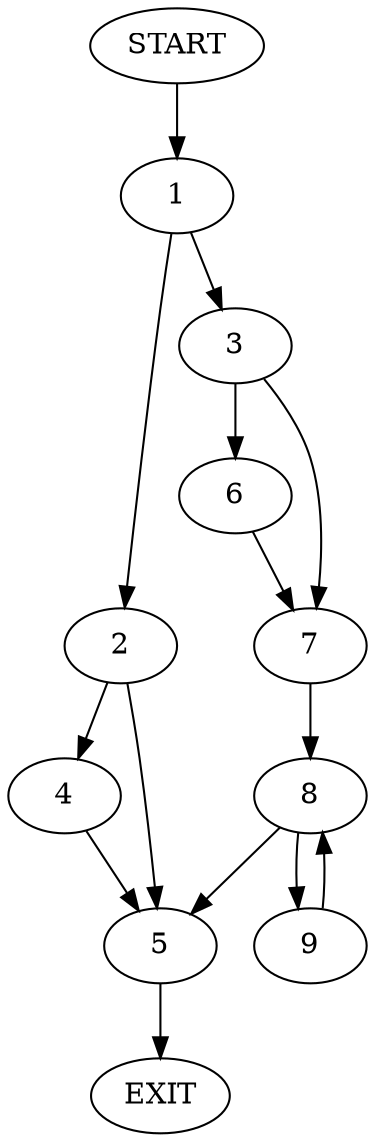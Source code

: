 digraph {
0 [label="START"]
10 [label="EXIT"]
0 -> 1
1 -> 2
1 -> 3
2 -> 4
2 -> 5
3 -> 6
3 -> 7
5 -> 10
4 -> 5
6 -> 7
7 -> 8
8 -> 5
8 -> 9
9 -> 8
}

